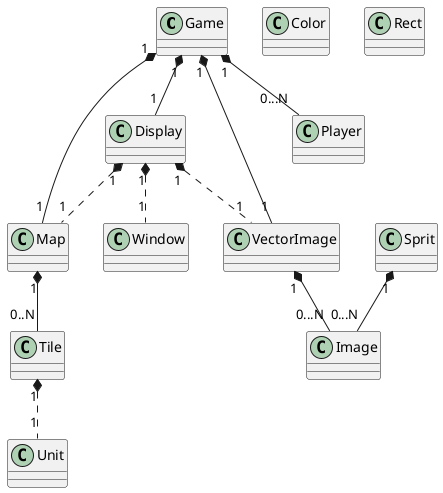 @startuml

class Game {

}

class Map {
}

class Tile {

}

class Display {

}

class VectorImage{

}

class Window {

}

class Unit {
}

class Sprit{
}

class Image {
}

class Player{
}

class Color{
}

class Rect{
}

Map "1" *-- "0..N" Tile

Game "1" *-- "1" Map

Display "1" *.. "1" Map
Game "1" *-- "1" Display
Display "1" *.. "1" Window
Display "1" *.. "1" VectorImage
Game "1" *-- "1" VectorImage
Tile "1" *.. "1" Unit
Sprit "1" *-- "0...N" Image
VectorImage "1" *-- "0...N" Image
Game "1" *-- "0...N" Player

@enduml